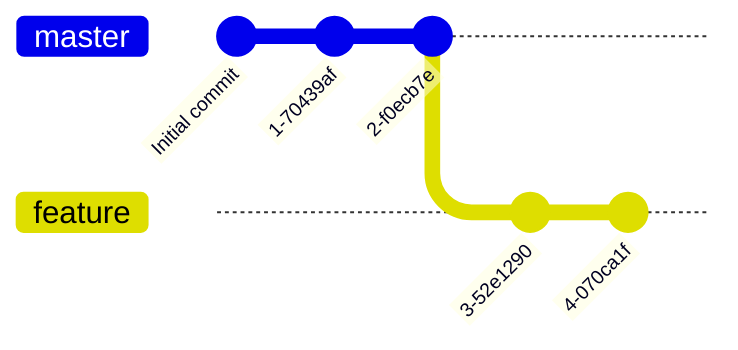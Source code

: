 %%{init: {'gitGraph': {'mainBranchName': 'master'}} }%%
gitGraph
    commit id: "Initial commit"
    commit
    commit
    branch feature
    checkout feature
    commit
    commit